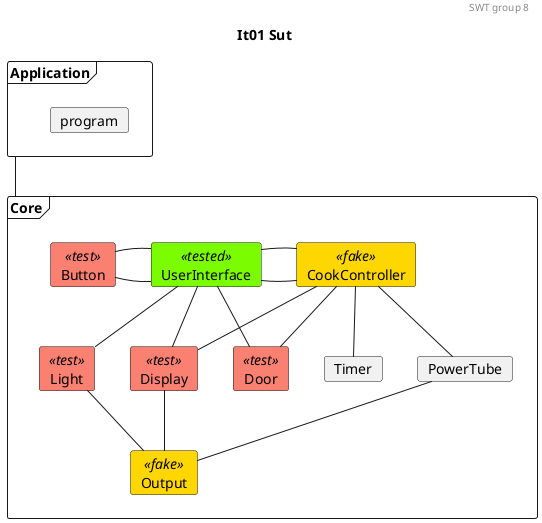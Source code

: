 @startuml

'Testing colors:
skinparam card{
    backgroundColor<<tested>> lawngreen
    backgroundColor<<sut>> salmon
    backgroundColor<<test>> salmon
    backgroundColor<<fake>> gold
}

header SWT group 8
title It01 Sut

frame Application{
    card program
}

frame Core{
    card UserInterface<<tested>>
    card CookController<<fake>>

    card Door<<test>>
    card Light<<test>>
    card Timer
    card PowerTube
    card Display<<test>>
    card Output<<fake>>
    card Button<<test>>
}

'Relations projects
' 0. to 1.
Application -- Core

'Relations CookController:
'1.
CookController - UserInterface
'1. to 2.
CookController -- Door
CookController -- Timer
CookController -- PowerTube
CookController -- Display

'Relations UserInterface:
'1.
UserInterface - CookController
Button - UserInterface 
UserInterface - Button

'1. to 2.
UserInterface -- Light
UserInterface -- Door
UserInterface -- Display


' Relations 2. to 3.
Light -- Output
Display -- Output
PowerTube -- Output



@enduml